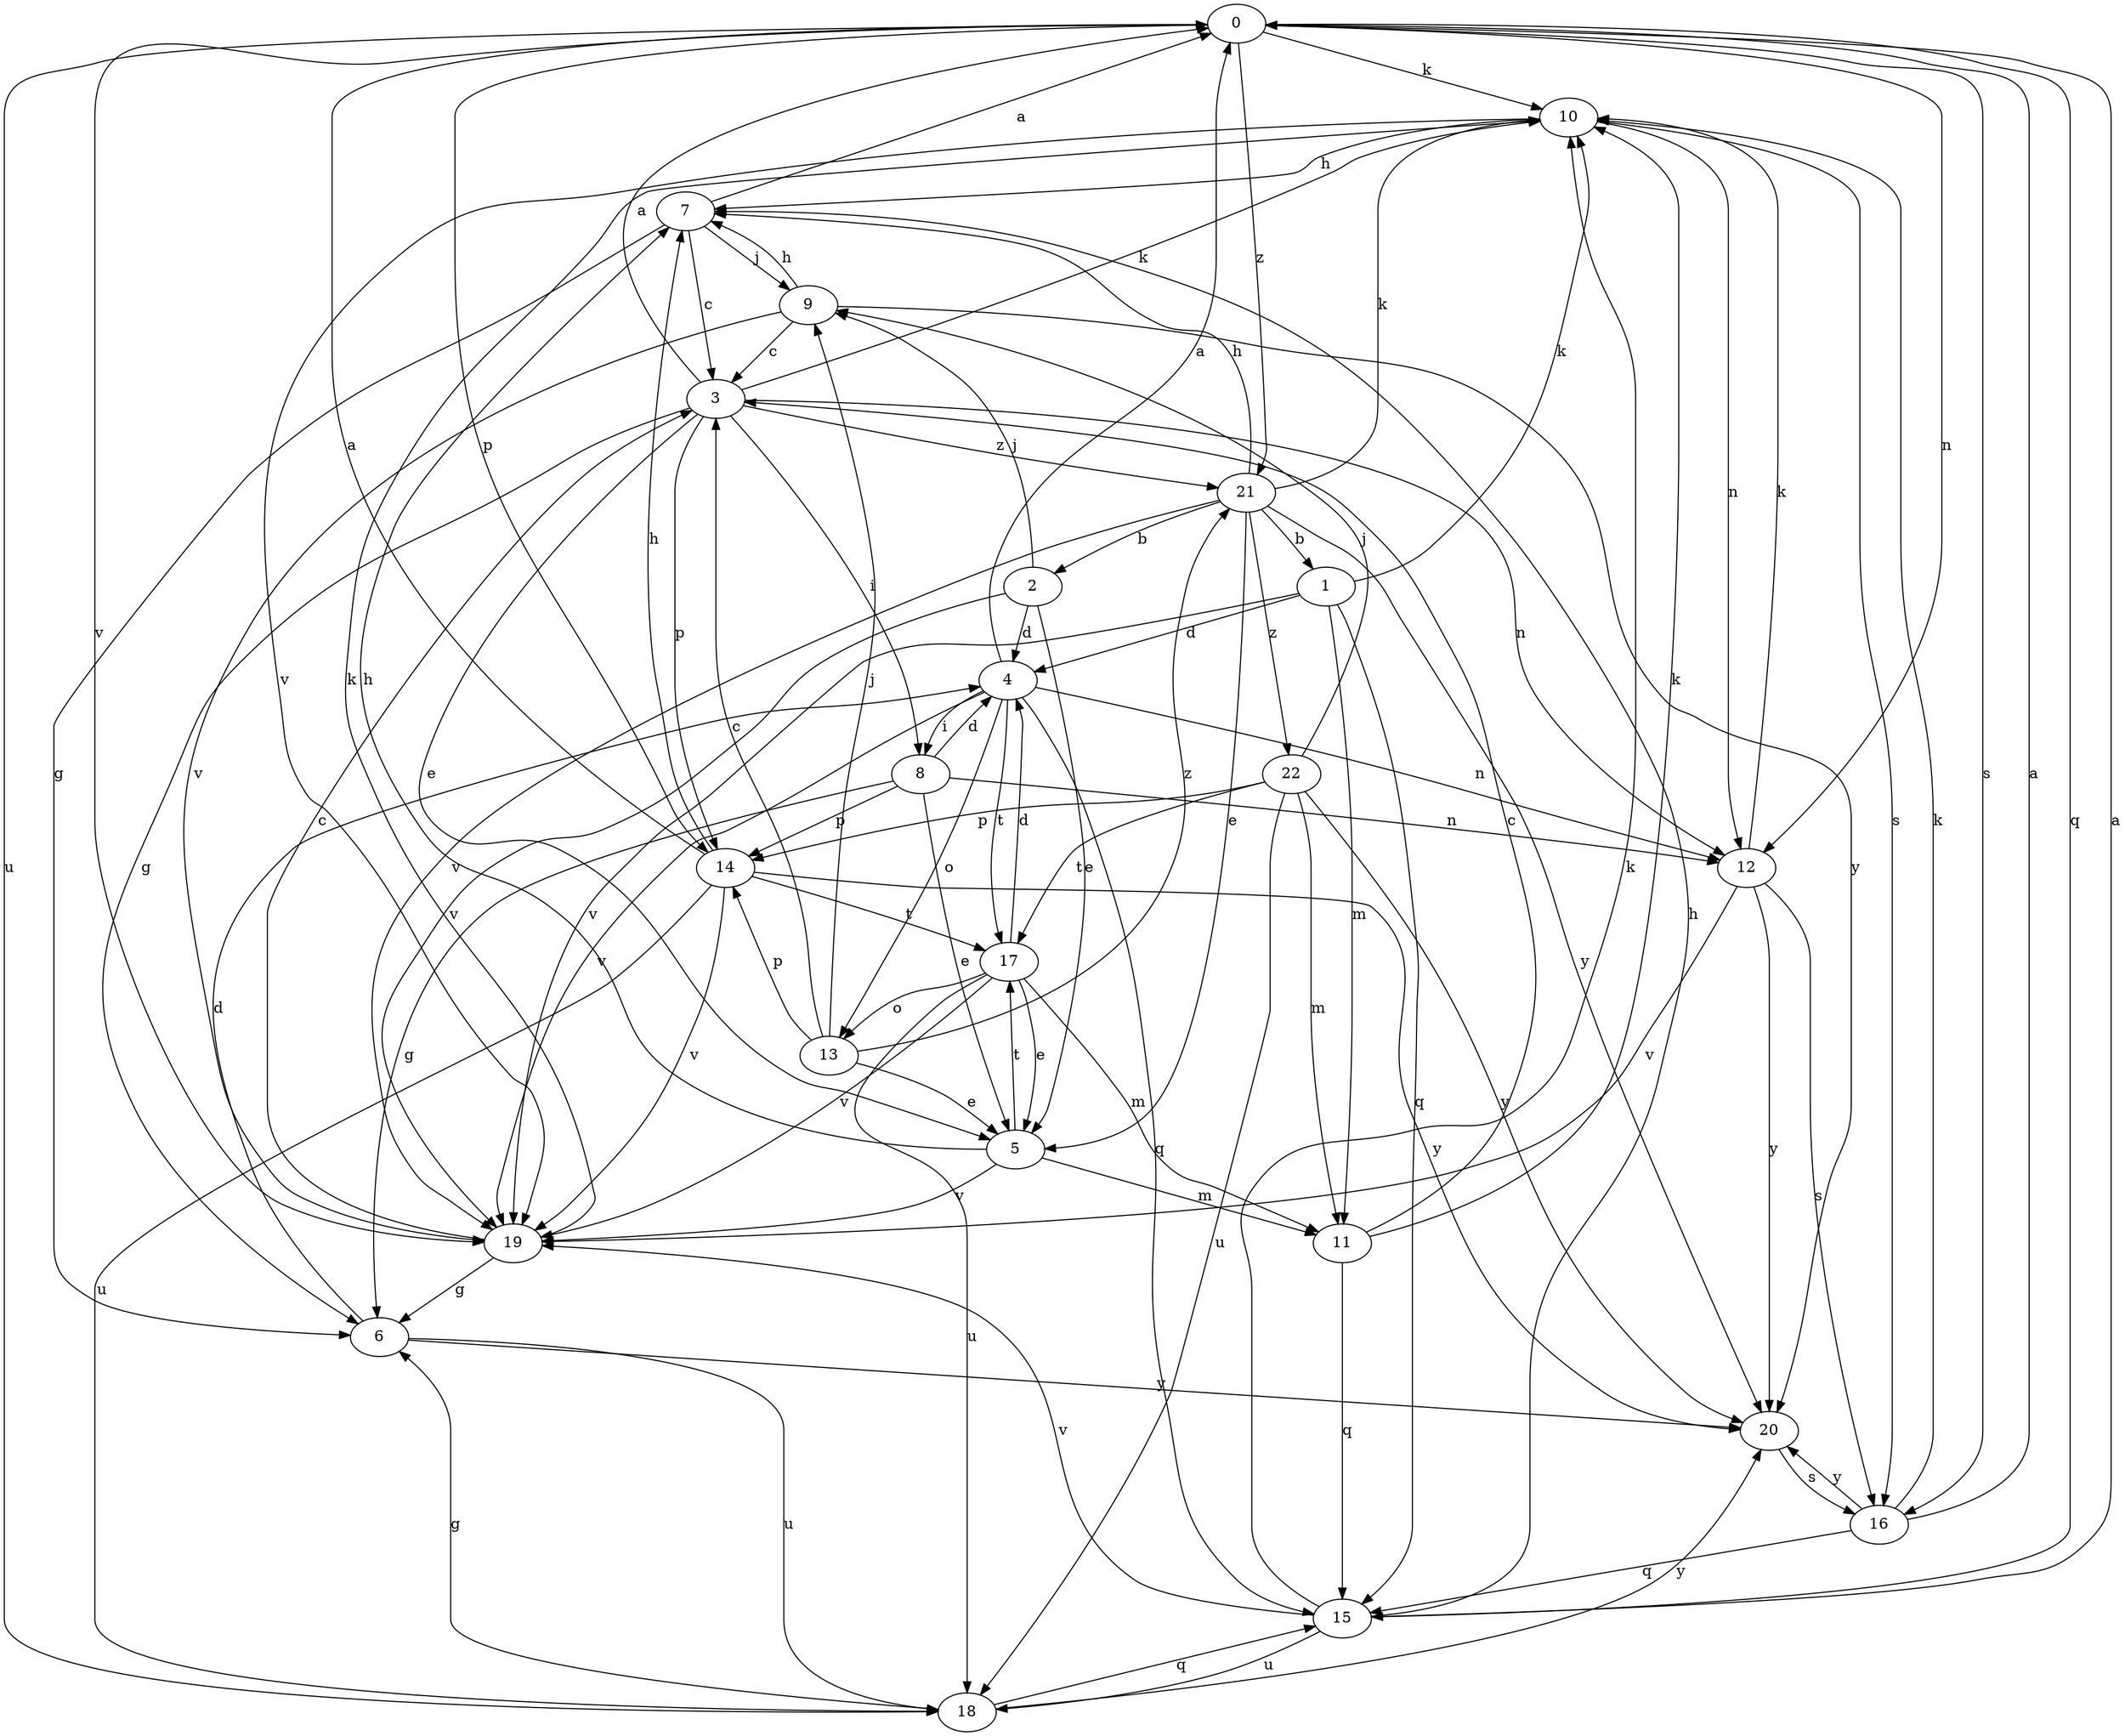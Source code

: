 strict digraph  {
0;
1;
2;
3;
4;
5;
6;
7;
8;
9;
10;
11;
12;
13;
14;
15;
16;
17;
18;
19;
20;
21;
22;
0 -> 10  [label=k];
0 -> 12  [label=n];
0 -> 14  [label=p];
0 -> 15  [label=q];
0 -> 16  [label=s];
0 -> 18  [label=u];
0 -> 19  [label=v];
0 -> 21  [label=z];
1 -> 4  [label=d];
1 -> 10  [label=k];
1 -> 11  [label=m];
1 -> 15  [label=q];
1 -> 19  [label=v];
2 -> 4  [label=d];
2 -> 5  [label=e];
2 -> 9  [label=j];
2 -> 19  [label=v];
3 -> 0  [label=a];
3 -> 5  [label=e];
3 -> 6  [label=g];
3 -> 8  [label=i];
3 -> 10  [label=k];
3 -> 12  [label=n];
3 -> 14  [label=p];
3 -> 21  [label=z];
4 -> 0  [label=a];
4 -> 8  [label=i];
4 -> 12  [label=n];
4 -> 13  [label=o];
4 -> 15  [label=q];
4 -> 17  [label=t];
4 -> 19  [label=v];
5 -> 7  [label=h];
5 -> 11  [label=m];
5 -> 17  [label=t];
5 -> 19  [label=v];
6 -> 4  [label=d];
6 -> 18  [label=u];
6 -> 20  [label=y];
7 -> 0  [label=a];
7 -> 3  [label=c];
7 -> 6  [label=g];
7 -> 9  [label=j];
8 -> 4  [label=d];
8 -> 5  [label=e];
8 -> 6  [label=g];
8 -> 12  [label=n];
8 -> 14  [label=p];
9 -> 3  [label=c];
9 -> 7  [label=h];
9 -> 19  [label=v];
9 -> 20  [label=y];
10 -> 7  [label=h];
10 -> 12  [label=n];
10 -> 16  [label=s];
10 -> 19  [label=v];
11 -> 3  [label=c];
11 -> 10  [label=k];
11 -> 15  [label=q];
12 -> 10  [label=k];
12 -> 16  [label=s];
12 -> 19  [label=v];
12 -> 20  [label=y];
13 -> 3  [label=c];
13 -> 5  [label=e];
13 -> 9  [label=j];
13 -> 14  [label=p];
13 -> 21  [label=z];
14 -> 0  [label=a];
14 -> 7  [label=h];
14 -> 17  [label=t];
14 -> 18  [label=u];
14 -> 19  [label=v];
14 -> 20  [label=y];
15 -> 0  [label=a];
15 -> 7  [label=h];
15 -> 10  [label=k];
15 -> 18  [label=u];
15 -> 19  [label=v];
16 -> 0  [label=a];
16 -> 10  [label=k];
16 -> 15  [label=q];
16 -> 20  [label=y];
17 -> 4  [label=d];
17 -> 5  [label=e];
17 -> 11  [label=m];
17 -> 13  [label=o];
17 -> 18  [label=u];
17 -> 19  [label=v];
18 -> 6  [label=g];
18 -> 15  [label=q];
18 -> 20  [label=y];
19 -> 3  [label=c];
19 -> 6  [label=g];
19 -> 10  [label=k];
20 -> 16  [label=s];
21 -> 1  [label=b];
21 -> 2  [label=b];
21 -> 5  [label=e];
21 -> 7  [label=h];
21 -> 10  [label=k];
21 -> 19  [label=v];
21 -> 20  [label=y];
21 -> 22  [label=z];
22 -> 9  [label=j];
22 -> 11  [label=m];
22 -> 14  [label=p];
22 -> 17  [label=t];
22 -> 18  [label=u];
22 -> 20  [label=y];
}
